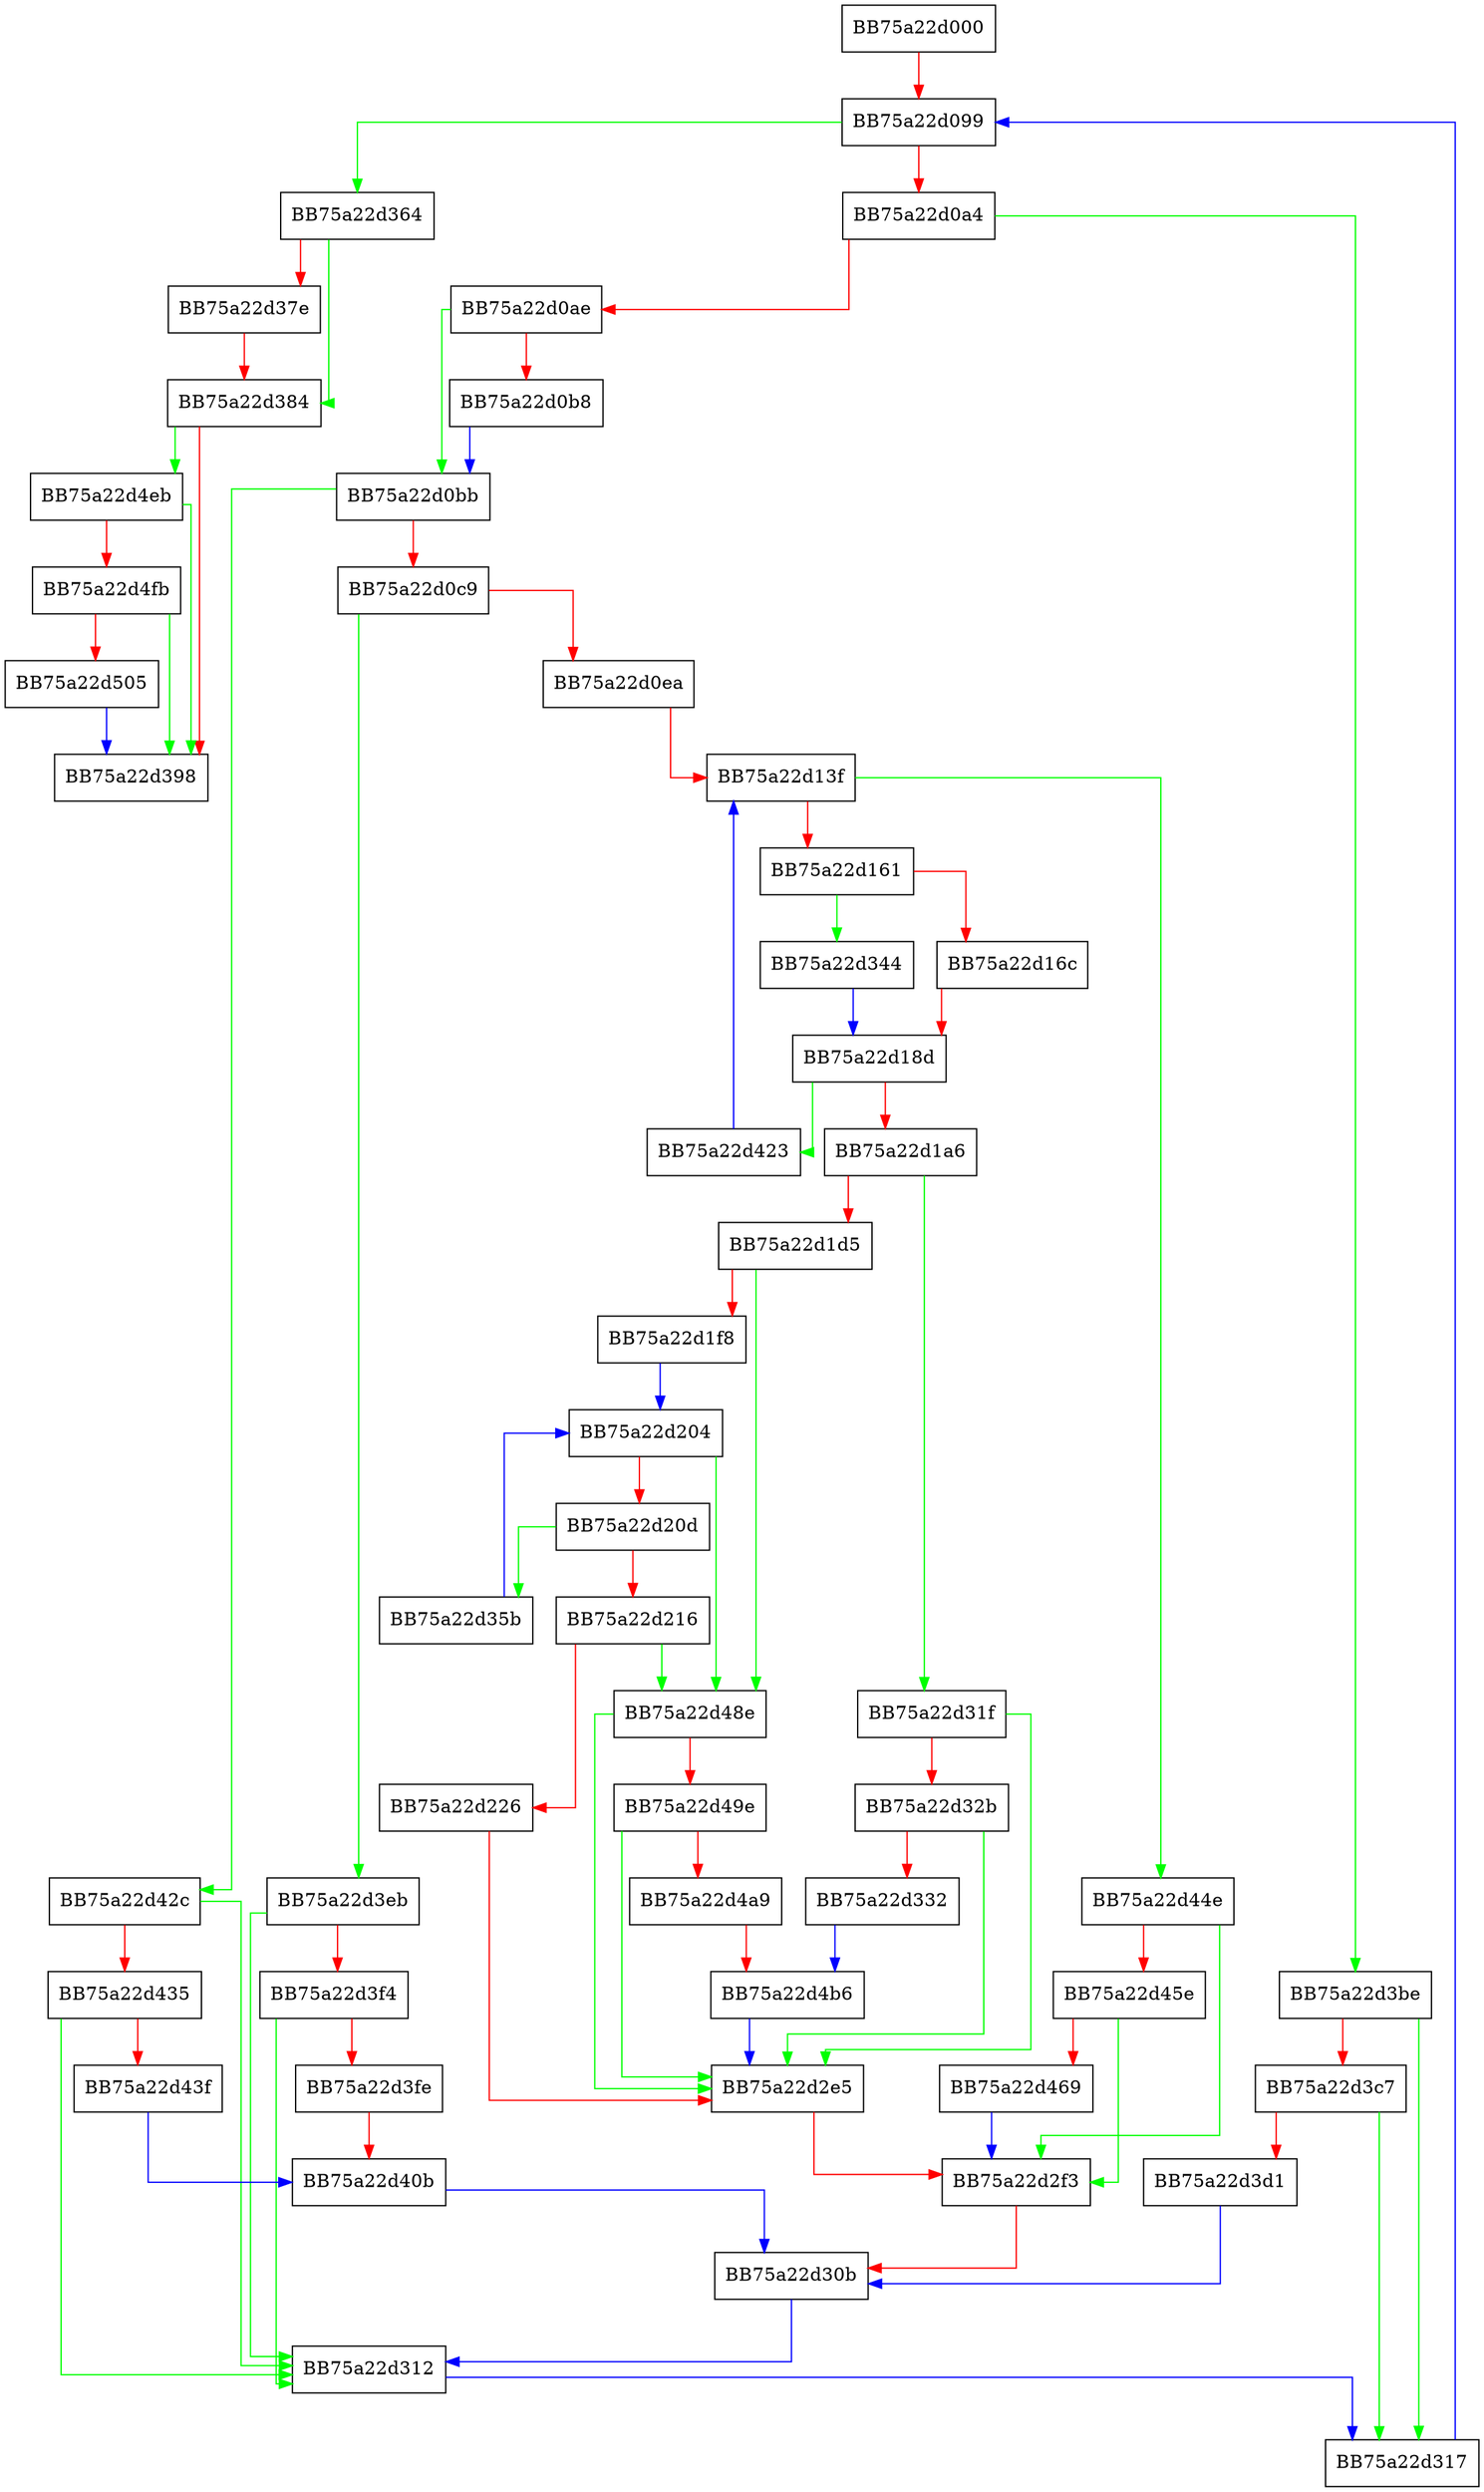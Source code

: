 digraph LoadCfaExemptProcessesByScenario {
  node [shape="box"];
  graph [splines=ortho];
  BB75a22d000 -> BB75a22d099 [color="red"];
  BB75a22d099 -> BB75a22d364 [color="green"];
  BB75a22d099 -> BB75a22d0a4 [color="red"];
  BB75a22d0a4 -> BB75a22d3be [color="green"];
  BB75a22d0a4 -> BB75a22d0ae [color="red"];
  BB75a22d0ae -> BB75a22d0bb [color="green"];
  BB75a22d0ae -> BB75a22d0b8 [color="red"];
  BB75a22d0b8 -> BB75a22d0bb [color="blue"];
  BB75a22d0bb -> BB75a22d42c [color="green"];
  BB75a22d0bb -> BB75a22d0c9 [color="red"];
  BB75a22d0c9 -> BB75a22d3eb [color="green"];
  BB75a22d0c9 -> BB75a22d0ea [color="red"];
  BB75a22d0ea -> BB75a22d13f [color="red"];
  BB75a22d13f -> BB75a22d44e [color="green"];
  BB75a22d13f -> BB75a22d161 [color="red"];
  BB75a22d161 -> BB75a22d344 [color="green"];
  BB75a22d161 -> BB75a22d16c [color="red"];
  BB75a22d16c -> BB75a22d18d [color="red"];
  BB75a22d18d -> BB75a22d423 [color="green"];
  BB75a22d18d -> BB75a22d1a6 [color="red"];
  BB75a22d1a6 -> BB75a22d31f [color="green"];
  BB75a22d1a6 -> BB75a22d1d5 [color="red"];
  BB75a22d1d5 -> BB75a22d48e [color="green"];
  BB75a22d1d5 -> BB75a22d1f8 [color="red"];
  BB75a22d1f8 -> BB75a22d204 [color="blue"];
  BB75a22d204 -> BB75a22d48e [color="green"];
  BB75a22d204 -> BB75a22d20d [color="red"];
  BB75a22d20d -> BB75a22d35b [color="green"];
  BB75a22d20d -> BB75a22d216 [color="red"];
  BB75a22d216 -> BB75a22d48e [color="green"];
  BB75a22d216 -> BB75a22d226 [color="red"];
  BB75a22d226 -> BB75a22d2e5 [color="red"];
  BB75a22d2e5 -> BB75a22d2f3 [color="red"];
  BB75a22d2f3 -> BB75a22d30b [color="red"];
  BB75a22d30b -> BB75a22d312 [color="blue"];
  BB75a22d312 -> BB75a22d317 [color="blue"];
  BB75a22d317 -> BB75a22d099 [color="blue"];
  BB75a22d31f -> BB75a22d2e5 [color="green"];
  BB75a22d31f -> BB75a22d32b [color="red"];
  BB75a22d32b -> BB75a22d2e5 [color="green"];
  BB75a22d32b -> BB75a22d332 [color="red"];
  BB75a22d332 -> BB75a22d4b6 [color="blue"];
  BB75a22d344 -> BB75a22d18d [color="blue"];
  BB75a22d35b -> BB75a22d204 [color="blue"];
  BB75a22d364 -> BB75a22d384 [color="green"];
  BB75a22d364 -> BB75a22d37e [color="red"];
  BB75a22d37e -> BB75a22d384 [color="red"];
  BB75a22d384 -> BB75a22d4eb [color="green"];
  BB75a22d384 -> BB75a22d398 [color="red"];
  BB75a22d3be -> BB75a22d317 [color="green"];
  BB75a22d3be -> BB75a22d3c7 [color="red"];
  BB75a22d3c7 -> BB75a22d317 [color="green"];
  BB75a22d3c7 -> BB75a22d3d1 [color="red"];
  BB75a22d3d1 -> BB75a22d30b [color="blue"];
  BB75a22d3eb -> BB75a22d312 [color="green"];
  BB75a22d3eb -> BB75a22d3f4 [color="red"];
  BB75a22d3f4 -> BB75a22d312 [color="green"];
  BB75a22d3f4 -> BB75a22d3fe [color="red"];
  BB75a22d3fe -> BB75a22d40b [color="red"];
  BB75a22d40b -> BB75a22d30b [color="blue"];
  BB75a22d423 -> BB75a22d13f [color="blue"];
  BB75a22d42c -> BB75a22d312 [color="green"];
  BB75a22d42c -> BB75a22d435 [color="red"];
  BB75a22d435 -> BB75a22d312 [color="green"];
  BB75a22d435 -> BB75a22d43f [color="red"];
  BB75a22d43f -> BB75a22d40b [color="blue"];
  BB75a22d44e -> BB75a22d2f3 [color="green"];
  BB75a22d44e -> BB75a22d45e [color="red"];
  BB75a22d45e -> BB75a22d2f3 [color="green"];
  BB75a22d45e -> BB75a22d469 [color="red"];
  BB75a22d469 -> BB75a22d2f3 [color="blue"];
  BB75a22d48e -> BB75a22d2e5 [color="green"];
  BB75a22d48e -> BB75a22d49e [color="red"];
  BB75a22d49e -> BB75a22d2e5 [color="green"];
  BB75a22d49e -> BB75a22d4a9 [color="red"];
  BB75a22d4a9 -> BB75a22d4b6 [color="red"];
  BB75a22d4b6 -> BB75a22d2e5 [color="blue"];
  BB75a22d4eb -> BB75a22d398 [color="green"];
  BB75a22d4eb -> BB75a22d4fb [color="red"];
  BB75a22d4fb -> BB75a22d398 [color="green"];
  BB75a22d4fb -> BB75a22d505 [color="red"];
  BB75a22d505 -> BB75a22d398 [color="blue"];
}